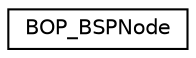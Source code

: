 digraph G
{
  edge [fontname="Helvetica",fontsize="10",labelfontname="Helvetica",labelfontsize="10"];
  node [fontname="Helvetica",fontsize="10",shape=record];
  rankdir=LR;
  Node1 [label="BOP_BSPNode",height=0.2,width=0.4,color="black", fillcolor="white", style="filled",URL="$d2/ddc/classBOP__BSPNode.html"];
}

